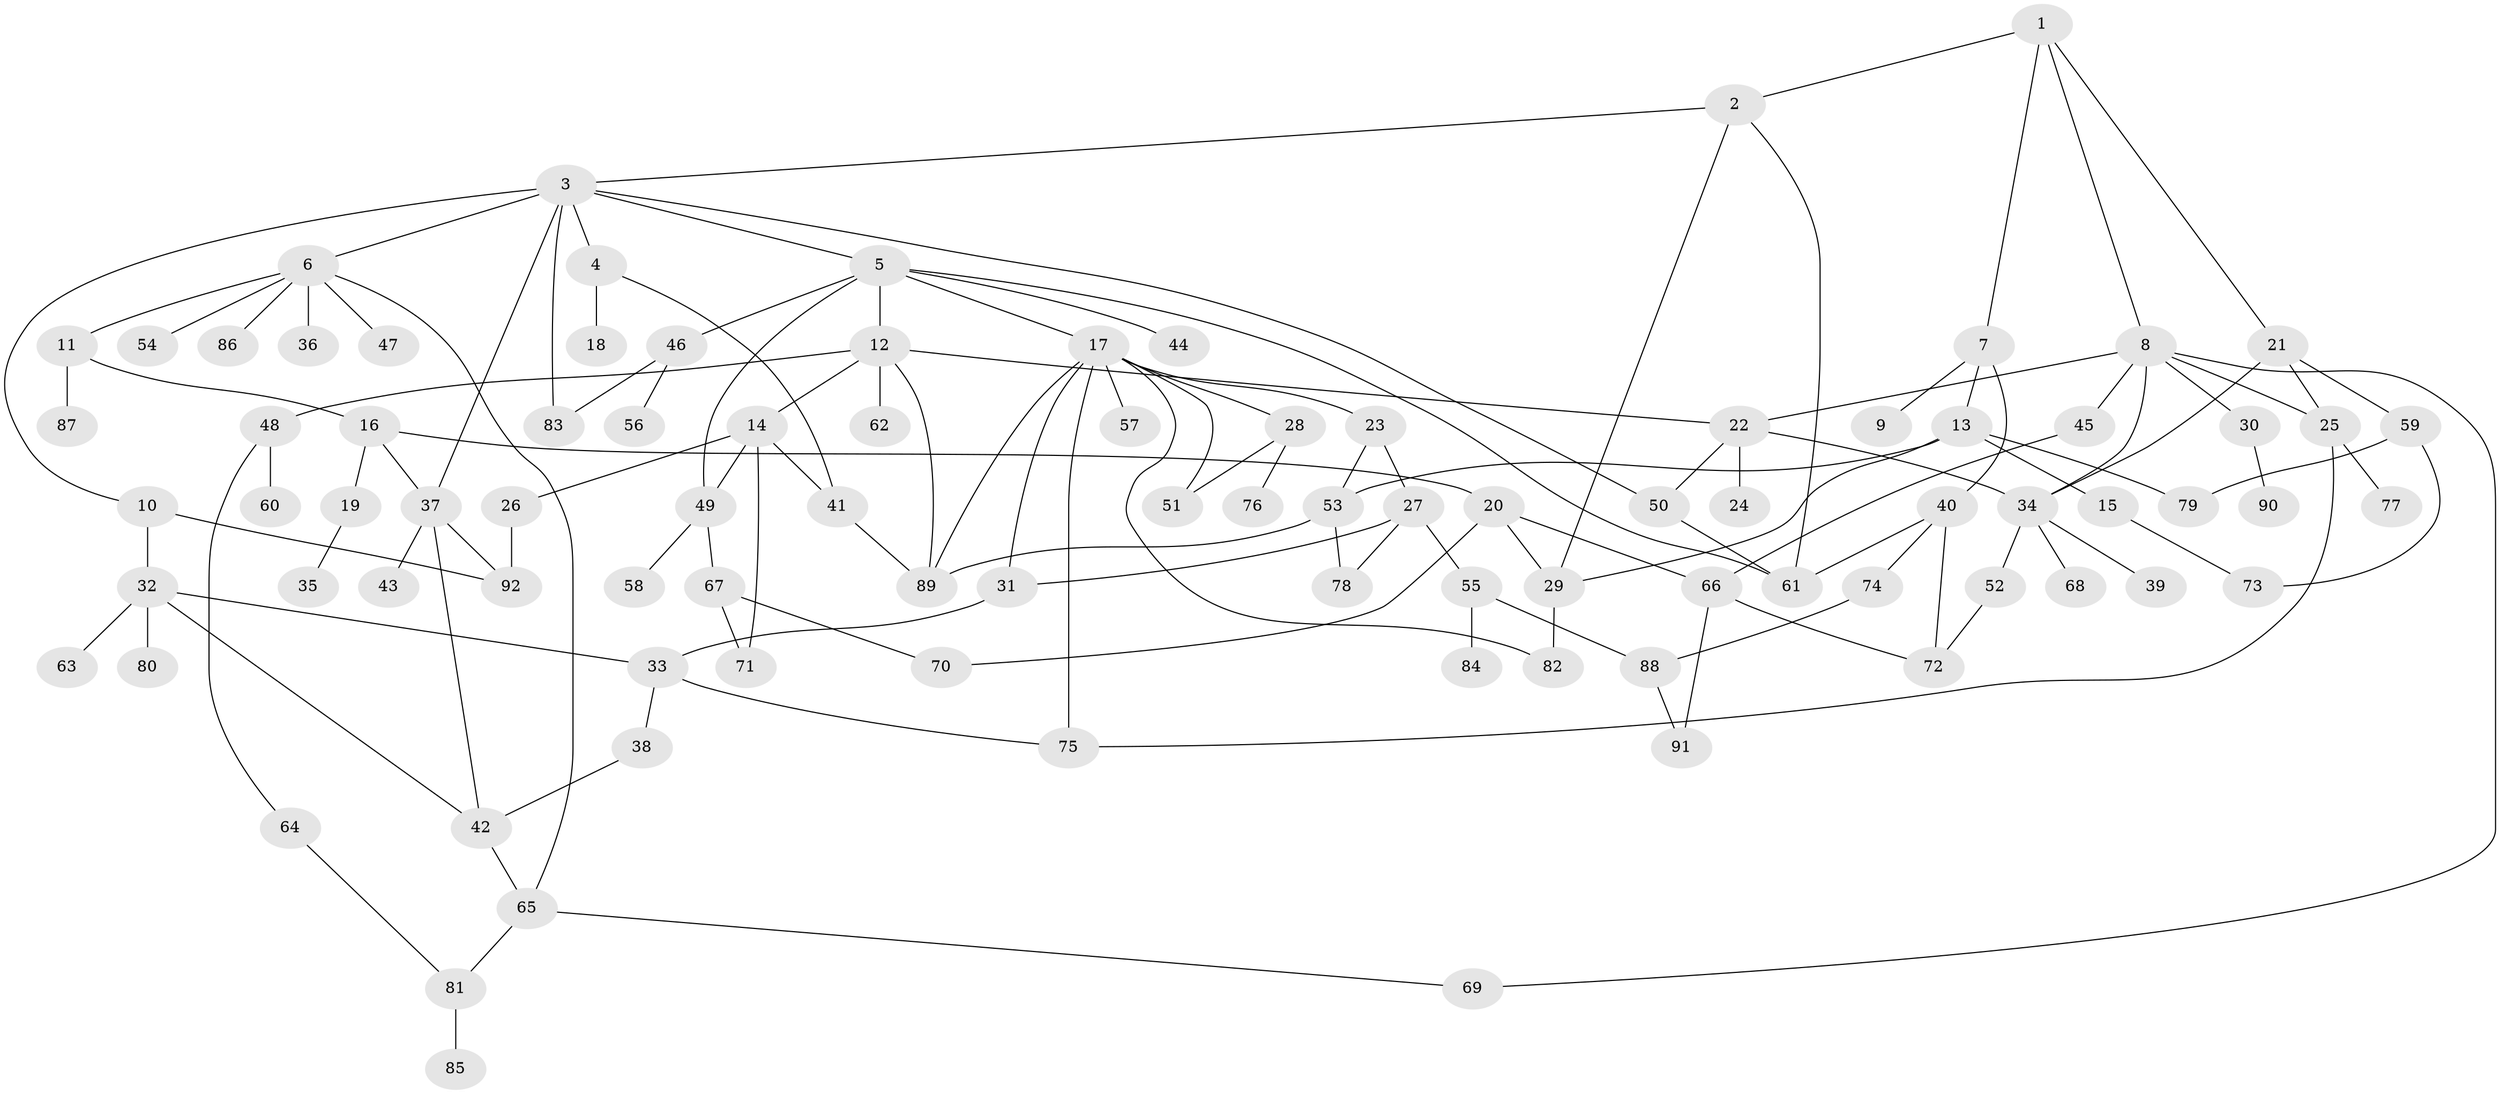 // coarse degree distribution, {1: 0.7037037037037037, 2: 0.1111111111111111, 3: 0.1111111111111111, 18: 0.037037037037037035, 8: 0.037037037037037035}
// Generated by graph-tools (version 1.1) at 2025/44/03/04/25 21:44:29]
// undirected, 92 vertices, 132 edges
graph export_dot {
graph [start="1"]
  node [color=gray90,style=filled];
  1;
  2;
  3;
  4;
  5;
  6;
  7;
  8;
  9;
  10;
  11;
  12;
  13;
  14;
  15;
  16;
  17;
  18;
  19;
  20;
  21;
  22;
  23;
  24;
  25;
  26;
  27;
  28;
  29;
  30;
  31;
  32;
  33;
  34;
  35;
  36;
  37;
  38;
  39;
  40;
  41;
  42;
  43;
  44;
  45;
  46;
  47;
  48;
  49;
  50;
  51;
  52;
  53;
  54;
  55;
  56;
  57;
  58;
  59;
  60;
  61;
  62;
  63;
  64;
  65;
  66;
  67;
  68;
  69;
  70;
  71;
  72;
  73;
  74;
  75;
  76;
  77;
  78;
  79;
  80;
  81;
  82;
  83;
  84;
  85;
  86;
  87;
  88;
  89;
  90;
  91;
  92;
  1 -- 2;
  1 -- 7;
  1 -- 8;
  1 -- 21;
  2 -- 3;
  2 -- 61;
  2 -- 29;
  3 -- 4;
  3 -- 5;
  3 -- 6;
  3 -- 10;
  3 -- 37;
  3 -- 83;
  3 -- 50;
  4 -- 18;
  4 -- 41;
  5 -- 12;
  5 -- 17;
  5 -- 44;
  5 -- 46;
  5 -- 49;
  5 -- 61;
  6 -- 11;
  6 -- 36;
  6 -- 47;
  6 -- 54;
  6 -- 86;
  6 -- 65;
  7 -- 9;
  7 -- 13;
  7 -- 40;
  8 -- 25;
  8 -- 30;
  8 -- 45;
  8 -- 22;
  8 -- 69;
  8 -- 34;
  10 -- 32;
  10 -- 92;
  11 -- 16;
  11 -- 87;
  12 -- 14;
  12 -- 22;
  12 -- 48;
  12 -- 62;
  12 -- 89;
  13 -- 15;
  13 -- 29;
  13 -- 53;
  13 -- 79;
  14 -- 26;
  14 -- 49;
  14 -- 41;
  14 -- 71;
  15 -- 73;
  16 -- 19;
  16 -- 20;
  16 -- 37;
  17 -- 23;
  17 -- 28;
  17 -- 51;
  17 -- 57;
  17 -- 82;
  17 -- 31;
  17 -- 89;
  17 -- 75;
  19 -- 35;
  20 -- 66;
  20 -- 29;
  20 -- 70;
  21 -- 59;
  21 -- 25;
  21 -- 34;
  22 -- 24;
  22 -- 34;
  22 -- 50;
  23 -- 27;
  23 -- 53;
  25 -- 75;
  25 -- 77;
  26 -- 92;
  27 -- 31;
  27 -- 55;
  27 -- 78;
  28 -- 76;
  28 -- 51;
  29 -- 82;
  30 -- 90;
  31 -- 33;
  32 -- 63;
  32 -- 80;
  32 -- 33;
  32 -- 42;
  33 -- 38;
  33 -- 75;
  34 -- 39;
  34 -- 52;
  34 -- 68;
  37 -- 42;
  37 -- 43;
  37 -- 92;
  38 -- 42;
  40 -- 72;
  40 -- 74;
  40 -- 61;
  41 -- 89;
  42 -- 65;
  45 -- 66;
  46 -- 56;
  46 -- 83;
  48 -- 60;
  48 -- 64;
  49 -- 58;
  49 -- 67;
  50 -- 61;
  52 -- 72;
  53 -- 78;
  53 -- 89;
  55 -- 84;
  55 -- 88;
  59 -- 73;
  59 -- 79;
  64 -- 81;
  65 -- 69;
  65 -- 81;
  66 -- 91;
  66 -- 72;
  67 -- 70;
  67 -- 71;
  74 -- 88;
  81 -- 85;
  88 -- 91;
}
